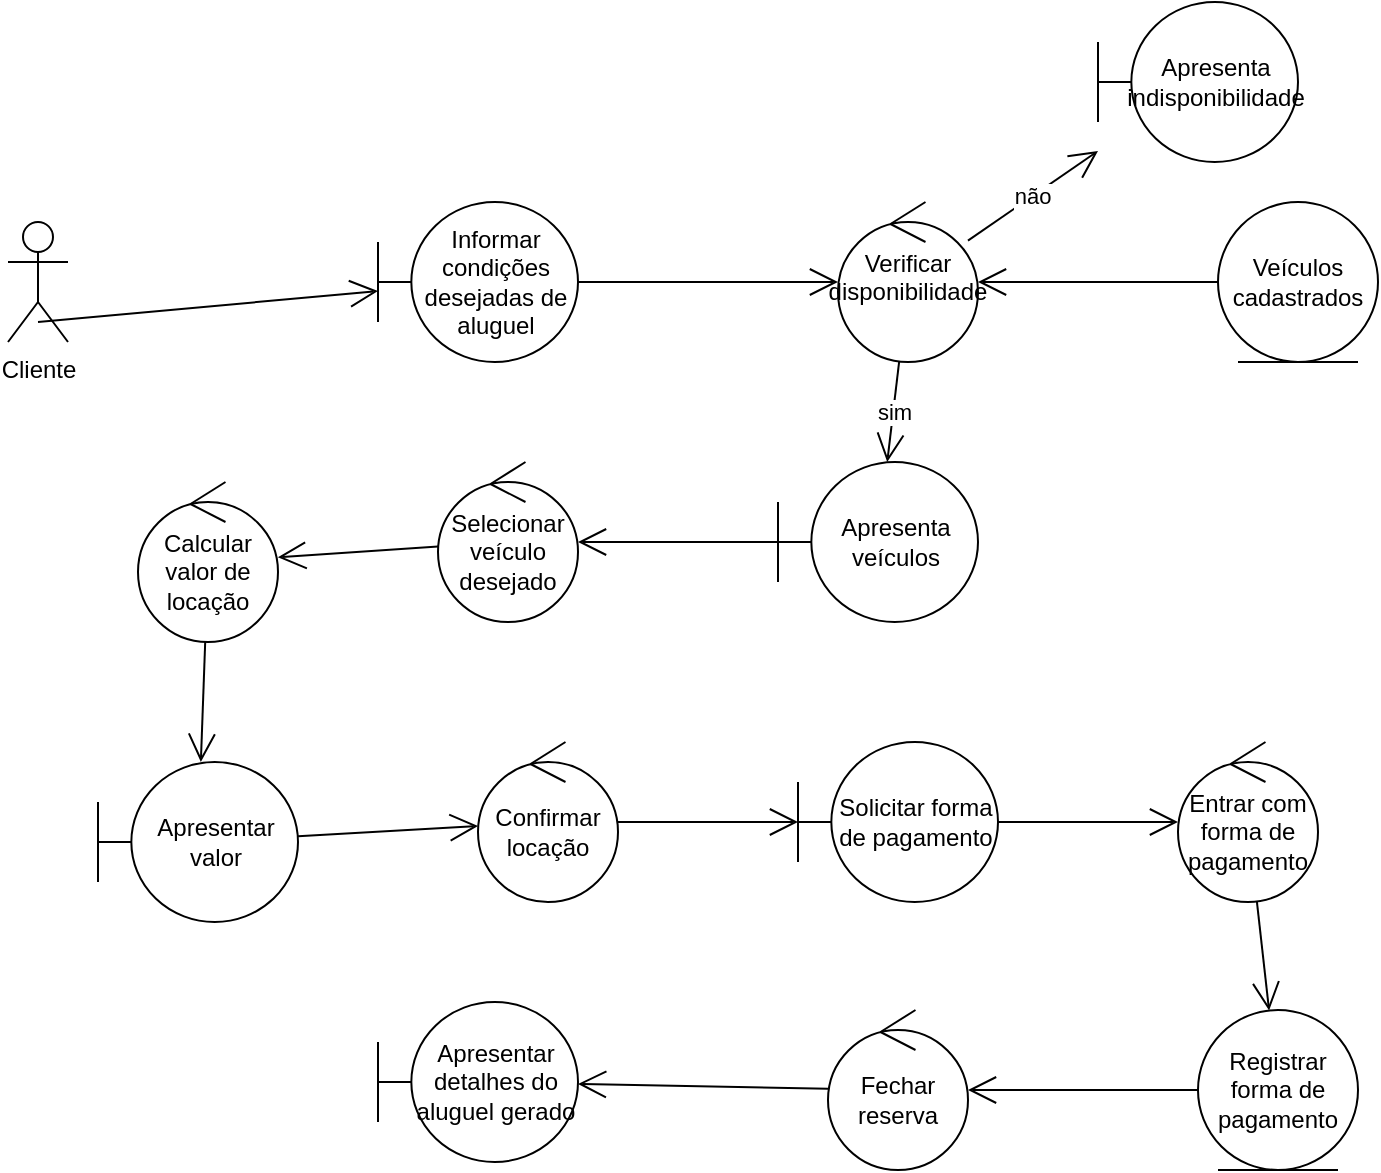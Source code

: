 <mxfile version="10.6.0" type="device"><diagram id="uJ_c94wsbtnvdFdrm8AR" name="Page-1"><mxGraphModel dx="1394" dy="715" grid="1" gridSize="10" guides="1" tooltips="1" connect="1" arrows="1" fold="1" page="1" pageScale="1" pageWidth="827" pageHeight="1169" math="0" shadow="0"><root><mxCell id="0"/><mxCell id="1" parent="0"/><mxCell id="2Z9Odqp5TD-mMDC2iHWW-1" value="Informar condições desejadas de aluguel" style="shape=umlBoundary;whiteSpace=wrap;html=1;" vertex="1" parent="1"><mxGeometry x="250" y="100" width="100" height="80" as="geometry"/></mxCell><mxCell id="2Z9Odqp5TD-mMDC2iHWW-2" value="Veículos cadastrados" style="ellipse;shape=umlEntity;whiteSpace=wrap;html=1;" vertex="1" parent="1"><mxGeometry x="670" y="100" width="80" height="80" as="geometry"/></mxCell><mxCell id="2Z9Odqp5TD-mMDC2iHWW-3" value="Verificar disponibilidade&lt;br&gt;&lt;br&gt;" style="ellipse;shape=umlControl;whiteSpace=wrap;html=1;" vertex="1" parent="1"><mxGeometry x="480" y="100" width="70" height="80" as="geometry"/></mxCell><mxCell id="2Z9Odqp5TD-mMDC2iHWW-4" value="Cliente&lt;br&gt;&lt;br&gt;" style="shape=umlActor;verticalLabelPosition=bottom;labelBackgroundColor=#ffffff;verticalAlign=top;html=1;" vertex="1" parent="1"><mxGeometry x="65" y="110" width="30" height="60" as="geometry"/></mxCell><mxCell id="2Z9Odqp5TD-mMDC2iHWW-9" value="" style="endArrow=open;endFill=1;endSize=12;html=1;" edge="1" parent="1" target="2Z9Odqp5TD-mMDC2iHWW-1"><mxGeometry width="160" relative="1" as="geometry"><mxPoint x="80" y="160" as="sourcePoint"/><mxPoint x="220" y="580" as="targetPoint"/></mxGeometry></mxCell><mxCell id="2Z9Odqp5TD-mMDC2iHWW-10" value="" style="endArrow=open;endFill=1;endSize=12;html=1;" edge="1" parent="1" source="2Z9Odqp5TD-mMDC2iHWW-1" target="2Z9Odqp5TD-mMDC2iHWW-3"><mxGeometry width="160" relative="1" as="geometry"><mxPoint x="60" y="580" as="sourcePoint"/><mxPoint x="220" y="580" as="targetPoint"/></mxGeometry></mxCell><mxCell id="2Z9Odqp5TD-mMDC2iHWW-12" value="" style="endArrow=open;endFill=1;endSize=12;html=1;" edge="1" parent="1" source="2Z9Odqp5TD-mMDC2iHWW-2" target="2Z9Odqp5TD-mMDC2iHWW-3"><mxGeometry width="160" relative="1" as="geometry"><mxPoint x="60" y="220" as="sourcePoint"/><mxPoint x="220" y="220" as="targetPoint"/></mxGeometry></mxCell><mxCell id="2Z9Odqp5TD-mMDC2iHWW-14" value="Apresenta veículos" style="shape=umlBoundary;whiteSpace=wrap;html=1;" vertex="1" parent="1"><mxGeometry x="450" y="230" width="100" height="80" as="geometry"/></mxCell><mxCell id="2Z9Odqp5TD-mMDC2iHWW-19" value="Apresenta indisponibilidade" style="shape=umlBoundary;whiteSpace=wrap;html=1;" vertex="1" parent="1"><mxGeometry x="610" width="100" height="80" as="geometry"/></mxCell><mxCell id="2Z9Odqp5TD-mMDC2iHWW-22" value="Selecionar veículo desejado" style="ellipse;shape=umlControl;whiteSpace=wrap;html=1;" vertex="1" parent="1"><mxGeometry x="280" y="230" width="70" height="80" as="geometry"/></mxCell><mxCell id="2Z9Odqp5TD-mMDC2iHWW-23" value="" style="endArrow=open;endFill=1;endSize=12;html=1;" edge="1" parent="1" source="2Z9Odqp5TD-mMDC2iHWW-14" target="2Z9Odqp5TD-mMDC2iHWW-22"><mxGeometry width="160" relative="1" as="geometry"><mxPoint x="60" y="330" as="sourcePoint"/><mxPoint x="220" y="330" as="targetPoint"/></mxGeometry></mxCell><mxCell id="2Z9Odqp5TD-mMDC2iHWW-24" value="Calcular valor de locação" style="ellipse;shape=umlControl;whiteSpace=wrap;html=1;" vertex="1" parent="1"><mxGeometry x="130" y="240" width="70" height="80" as="geometry"/></mxCell><mxCell id="2Z9Odqp5TD-mMDC2iHWW-25" value="" style="endArrow=open;endFill=1;endSize=12;html=1;" edge="1" parent="1" source="2Z9Odqp5TD-mMDC2iHWW-22" target="2Z9Odqp5TD-mMDC2iHWW-24"><mxGeometry width="160" relative="1" as="geometry"><mxPoint x="60" y="340" as="sourcePoint"/><mxPoint x="220" y="340" as="targetPoint"/></mxGeometry></mxCell><mxCell id="2Z9Odqp5TD-mMDC2iHWW-26" value="Apresentar valor" style="shape=umlBoundary;whiteSpace=wrap;html=1;" vertex="1" parent="1"><mxGeometry x="110" y="380" width="100" height="80" as="geometry"/></mxCell><mxCell id="2Z9Odqp5TD-mMDC2iHWW-27" value="" style="endArrow=open;endFill=1;endSize=12;html=1;" edge="1" parent="1" source="2Z9Odqp5TD-mMDC2iHWW-24" target="2Z9Odqp5TD-mMDC2iHWW-26"><mxGeometry width="160" relative="1" as="geometry"><mxPoint x="60" y="480" as="sourcePoint"/><mxPoint x="220" y="480" as="targetPoint"/></mxGeometry></mxCell><mxCell id="2Z9Odqp5TD-mMDC2iHWW-28" value="Confirmar locação" style="ellipse;shape=umlControl;whiteSpace=wrap;html=1;" vertex="1" parent="1"><mxGeometry x="300" y="370" width="70" height="80" as="geometry"/></mxCell><mxCell id="2Z9Odqp5TD-mMDC2iHWW-29" value="" style="endArrow=open;endFill=1;endSize=12;html=1;" edge="1" parent="1" source="2Z9Odqp5TD-mMDC2iHWW-26" target="2Z9Odqp5TD-mMDC2iHWW-28"><mxGeometry width="160" relative="1" as="geometry"><mxPoint x="60" y="480" as="sourcePoint"/><mxPoint x="220" y="480" as="targetPoint"/></mxGeometry></mxCell><mxCell id="2Z9Odqp5TD-mMDC2iHWW-32" value="" style="endArrow=open;endFill=1;endSize=12;html=1;" edge="1" parent="1" source="2Z9Odqp5TD-mMDC2iHWW-28" target="2Z9Odqp5TD-mMDC2iHWW-33"><mxGeometry width="160" relative="1" as="geometry"><mxPoint x="60" y="480" as="sourcePoint"/><mxPoint x="450" y="410" as="targetPoint"/></mxGeometry></mxCell><mxCell id="2Z9Odqp5TD-mMDC2iHWW-33" value="Solicitar forma de pagamento" style="shape=umlBoundary;whiteSpace=wrap;html=1;" vertex="1" parent="1"><mxGeometry x="460" y="370" width="100" height="80" as="geometry"/></mxCell><mxCell id="2Z9Odqp5TD-mMDC2iHWW-34" value="Entrar com forma de pagamento" style="ellipse;shape=umlControl;whiteSpace=wrap;html=1;" vertex="1" parent="1"><mxGeometry x="650" y="370" width="70" height="80" as="geometry"/></mxCell><mxCell id="2Z9Odqp5TD-mMDC2iHWW-35" value="" style="endArrow=open;endFill=1;endSize=12;html=1;" edge="1" parent="1" source="2Z9Odqp5TD-mMDC2iHWW-33" target="2Z9Odqp5TD-mMDC2iHWW-34"><mxGeometry width="160" relative="1" as="geometry"><mxPoint x="60" y="480" as="sourcePoint"/><mxPoint x="220" y="480" as="targetPoint"/></mxGeometry></mxCell><mxCell id="2Z9Odqp5TD-mMDC2iHWW-36" value="sim" style="endArrow=open;endFill=1;endSize=12;html=1;" edge="1" parent="1" source="2Z9Odqp5TD-mMDC2iHWW-3" target="2Z9Odqp5TD-mMDC2iHWW-14"><mxGeometry width="160" relative="1" as="geometry"><mxPoint x="60" y="480" as="sourcePoint"/><mxPoint x="220" y="480" as="targetPoint"/></mxGeometry></mxCell><mxCell id="2Z9Odqp5TD-mMDC2iHWW-37" value="não" style="endArrow=open;endFill=1;endSize=12;html=1;" edge="1" parent="1" source="2Z9Odqp5TD-mMDC2iHWW-3" target="2Z9Odqp5TD-mMDC2iHWW-19"><mxGeometry width="160" relative="1" as="geometry"><mxPoint x="60" y="480" as="sourcePoint"/><mxPoint x="220" y="480" as="targetPoint"/></mxGeometry></mxCell><mxCell id="2Z9Odqp5TD-mMDC2iHWW-38" value="Registrar forma de pagamento" style="ellipse;shape=umlEntity;whiteSpace=wrap;html=1;" vertex="1" parent="1"><mxGeometry x="660" y="504" width="80" height="80" as="geometry"/></mxCell><mxCell id="2Z9Odqp5TD-mMDC2iHWW-39" value="" style="endArrow=open;endFill=1;endSize=12;html=1;" edge="1" parent="1" source="2Z9Odqp5TD-mMDC2iHWW-34" target="2Z9Odqp5TD-mMDC2iHWW-38"><mxGeometry width="160" relative="1" as="geometry"><mxPoint x="60" y="610" as="sourcePoint"/><mxPoint x="220" y="610" as="targetPoint"/></mxGeometry></mxCell><mxCell id="2Z9Odqp5TD-mMDC2iHWW-40" value="Fechar reserva" style="ellipse;shape=umlControl;whiteSpace=wrap;html=1;" vertex="1" parent="1"><mxGeometry x="475" y="504" width="70" height="80" as="geometry"/></mxCell><mxCell id="2Z9Odqp5TD-mMDC2iHWW-41" value="" style="endArrow=open;endFill=1;endSize=12;html=1;" edge="1" parent="1" source="2Z9Odqp5TD-mMDC2iHWW-38" target="2Z9Odqp5TD-mMDC2iHWW-40"><mxGeometry width="160" relative="1" as="geometry"><mxPoint x="60" y="610" as="sourcePoint"/><mxPoint x="220" y="610" as="targetPoint"/></mxGeometry></mxCell><mxCell id="2Z9Odqp5TD-mMDC2iHWW-42" value="Apresentar detalhes do aluguel gerado" style="shape=umlBoundary;whiteSpace=wrap;html=1;" vertex="1" parent="1"><mxGeometry x="250" y="500" width="100" height="80" as="geometry"/></mxCell><mxCell id="2Z9Odqp5TD-mMDC2iHWW-43" value="" style="endArrow=open;endFill=1;endSize=12;html=1;" edge="1" parent="1" source="2Z9Odqp5TD-mMDC2iHWW-40" target="2Z9Odqp5TD-mMDC2iHWW-42"><mxGeometry width="160" relative="1" as="geometry"><mxPoint x="60" y="610" as="sourcePoint"/><mxPoint x="220" y="610" as="targetPoint"/></mxGeometry></mxCell></root></mxGraphModel></diagram></mxfile>